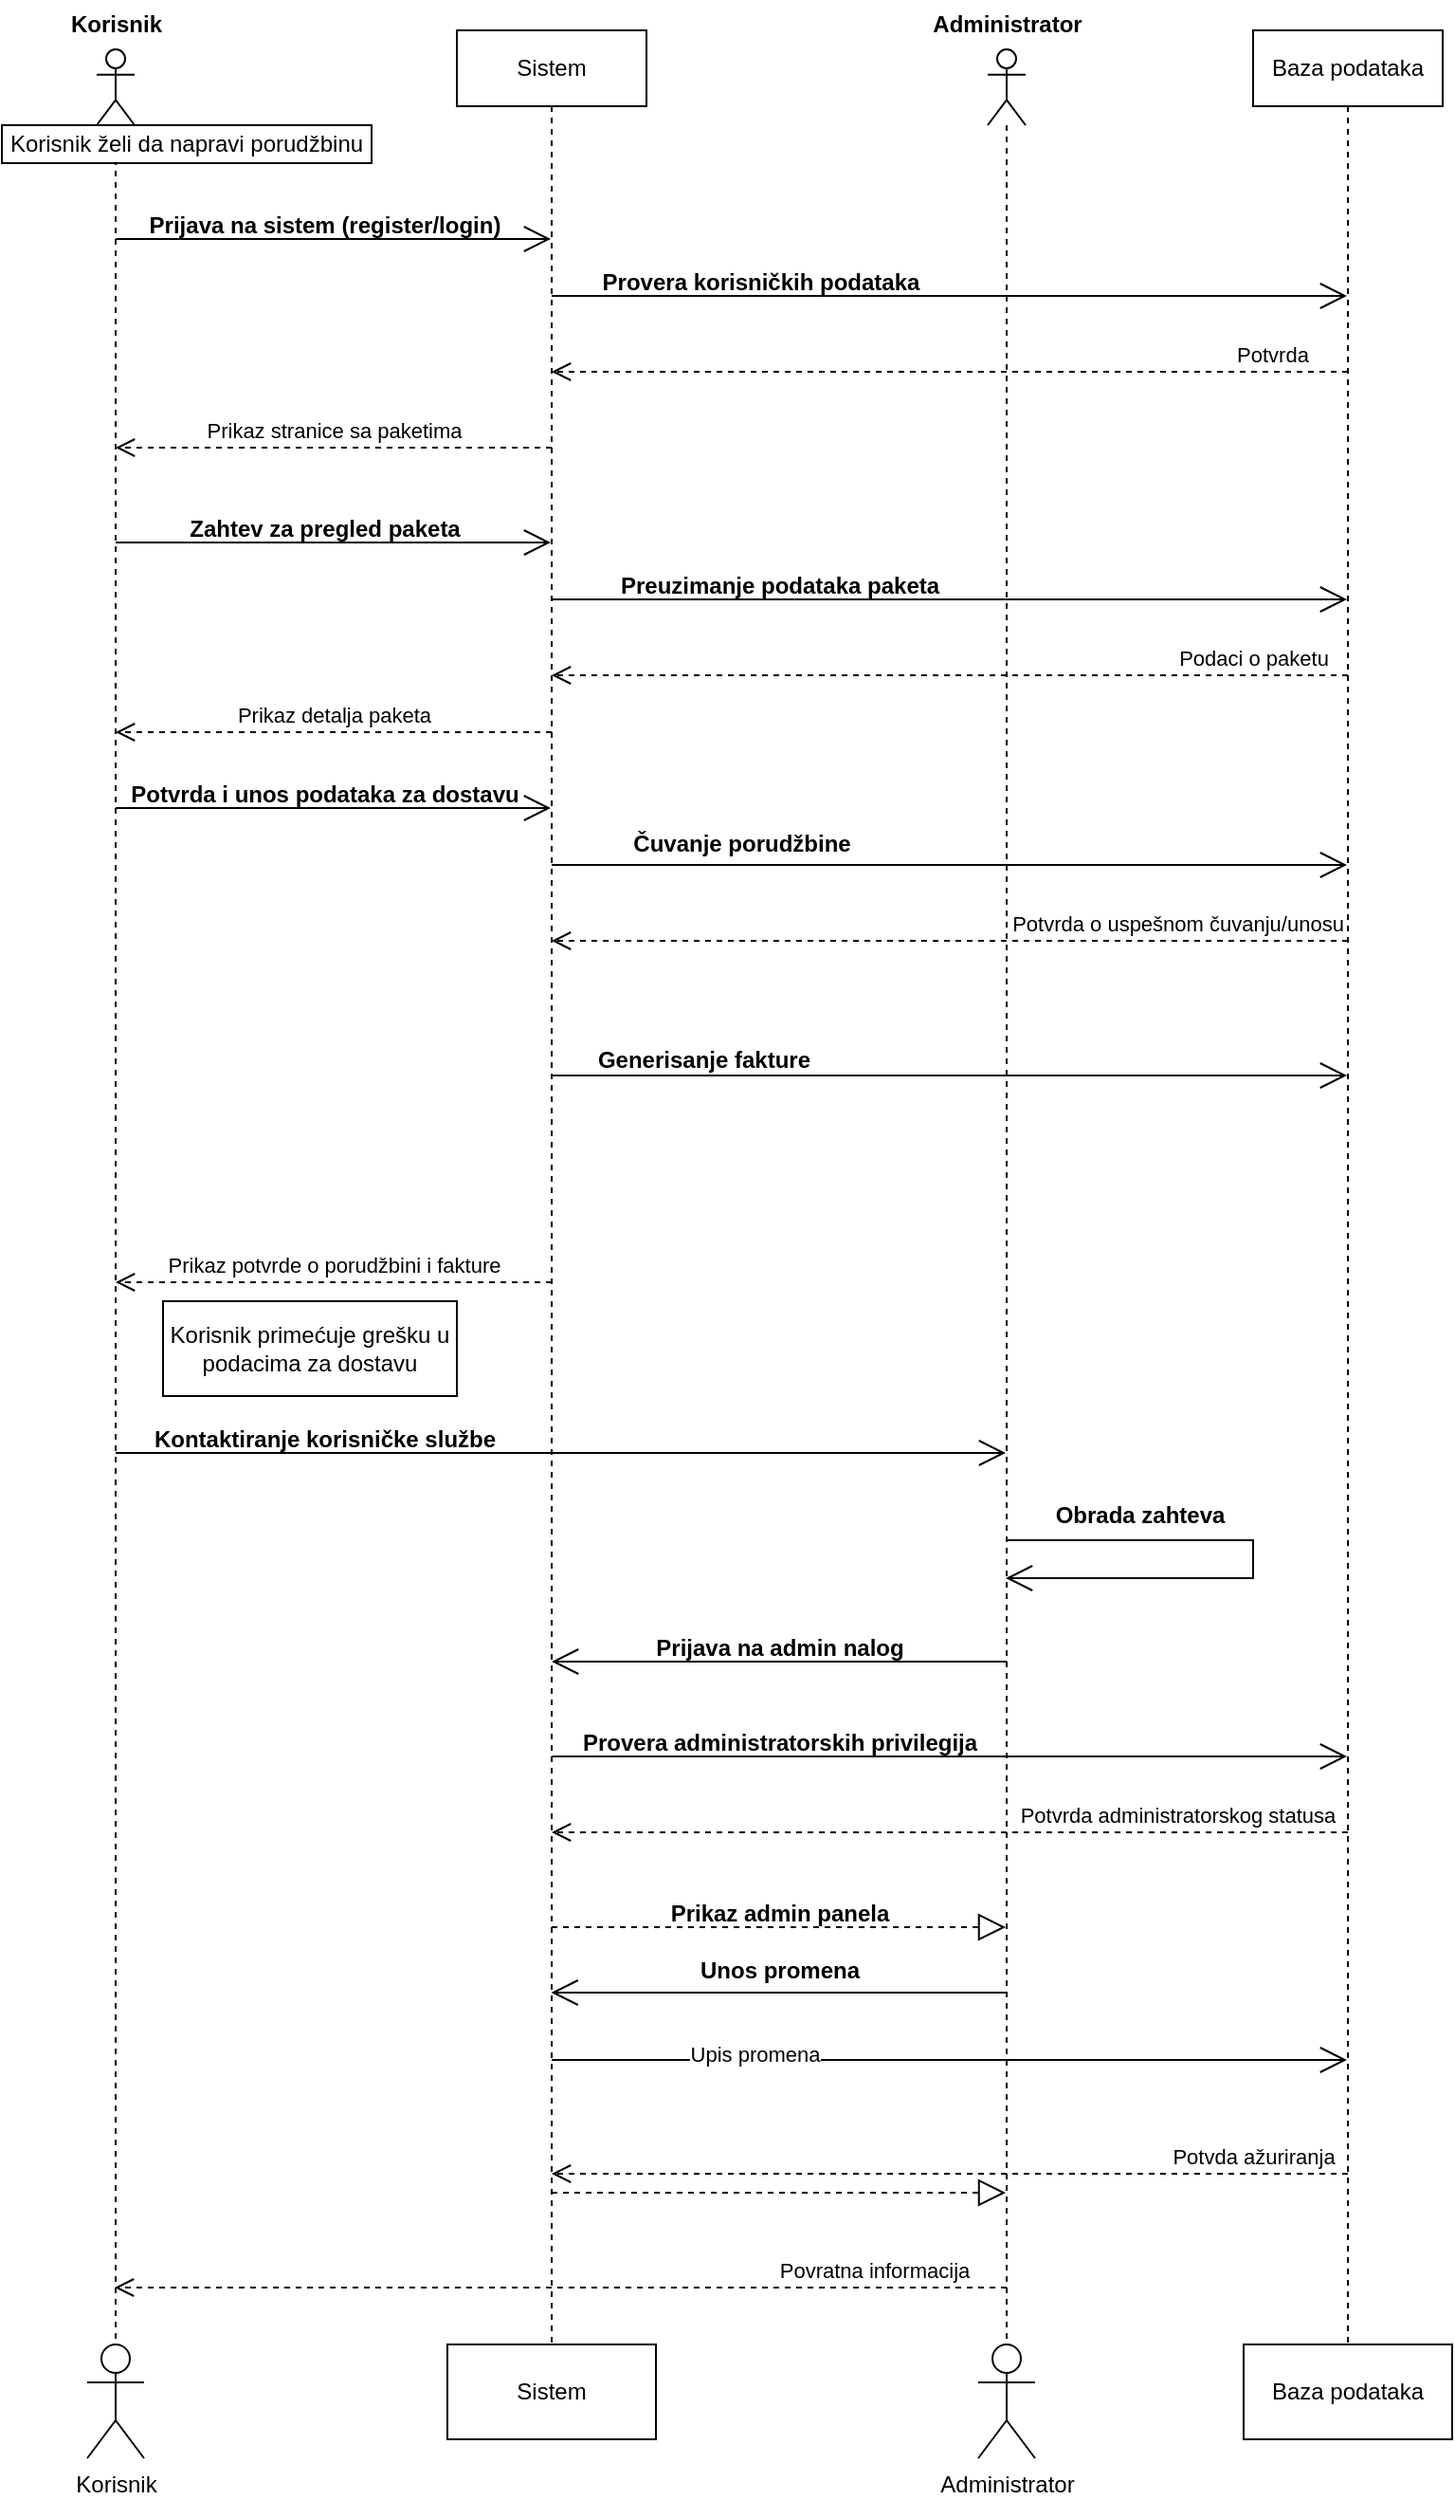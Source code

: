 <mxfile version="28.1.2">
  <diagram name="Page-1" id="5GrghE165HpYhxea3Uu-">
    <mxGraphModel dx="1395" dy="994" grid="1" gridSize="10" guides="1" tooltips="1" connect="1" arrows="1" fold="1" page="1" pageScale="1" pageWidth="827" pageHeight="1169" math="0" shadow="0">
      <root>
        <mxCell id="0" />
        <mxCell id="1" parent="0" />
        <mxCell id="atafs7xlOA75pI15_PeN-1" value="" style="shape=umlLifeline;perimeter=lifelinePerimeter;whiteSpace=wrap;html=1;container=1;dropTarget=0;collapsible=0;recursiveResize=0;outlineConnect=0;portConstraint=eastwest;newEdgeStyle={&quot;curved&quot;:0,&quot;rounded&quot;:0};participant=umlActor;" parent="1" vertex="1">
          <mxGeometry x="50" y="50" width="20" height="1210" as="geometry" />
        </mxCell>
        <mxCell id="atafs7xlOA75pI15_PeN-2" value="Korisnik" style="text;align=center;fontStyle=1;verticalAlign=middle;spacingLeft=3;spacingRight=3;strokeColor=none;rotatable=0;points=[[0,0.5],[1,0.5]];portConstraint=eastwest;html=1;" parent="1" vertex="1">
          <mxGeometry x="20" y="24" width="80" height="26" as="geometry" />
        </mxCell>
        <mxCell id="atafs7xlOA75pI15_PeN-3" value="Sistem" style="shape=umlLifeline;perimeter=lifelinePerimeter;whiteSpace=wrap;html=1;container=1;dropTarget=0;collapsible=0;recursiveResize=0;outlineConnect=0;portConstraint=eastwest;newEdgeStyle={&quot;curved&quot;:0,&quot;rounded&quot;:0};" parent="1" vertex="1">
          <mxGeometry x="240" y="40" width="100" height="1220" as="geometry" />
        </mxCell>
        <mxCell id="atafs7xlOA75pI15_PeN-4" value="" style="shape=umlLifeline;perimeter=lifelinePerimeter;whiteSpace=wrap;html=1;container=1;dropTarget=0;collapsible=0;recursiveResize=0;outlineConnect=0;portConstraint=eastwest;newEdgeStyle={&quot;curved&quot;:0,&quot;rounded&quot;:0};participant=umlActor;" parent="1" vertex="1">
          <mxGeometry x="520" y="50" width="20" height="1210" as="geometry" />
        </mxCell>
        <mxCell id="atafs7xlOA75pI15_PeN-5" value="Administrator" style="text;align=center;fontStyle=1;verticalAlign=middle;spacingLeft=3;spacingRight=3;strokeColor=none;rotatable=0;points=[[0,0.5],[1,0.5]];portConstraint=eastwest;html=1;" parent="1" vertex="1">
          <mxGeometry x="490" y="24" width="80" height="26" as="geometry" />
        </mxCell>
        <mxCell id="atafs7xlOA75pI15_PeN-6" value="Baza podataka" style="shape=umlLifeline;perimeter=lifelinePerimeter;whiteSpace=wrap;html=1;container=1;dropTarget=0;collapsible=0;recursiveResize=0;outlineConnect=0;portConstraint=eastwest;newEdgeStyle={&quot;curved&quot;:0,&quot;rounded&quot;:0};" parent="1" vertex="1">
          <mxGeometry x="660" y="40" width="100" height="1220" as="geometry" />
        </mxCell>
        <mxCell id="atafs7xlOA75pI15_PeN-7" value="Korisnik želi da napravi porudžbinu" style="html=1;whiteSpace=wrap;" parent="1" vertex="1">
          <mxGeometry y="90" width="195" height="20" as="geometry" />
        </mxCell>
        <mxCell id="atafs7xlOA75pI15_PeN-8" value="" style="endArrow=open;endFill=1;endSize=12;html=1;rounded=0;" parent="1" edge="1">
          <mxGeometry width="160" relative="1" as="geometry">
            <mxPoint x="60" y="150" as="sourcePoint" />
            <mxPoint x="289.5" y="150" as="targetPoint" />
          </mxGeometry>
        </mxCell>
        <mxCell id="atafs7xlOA75pI15_PeN-9" value="Prijava na sistem (register/login)" style="text;align=center;fontStyle=1;verticalAlign=middle;spacingLeft=3;spacingRight=3;strokeColor=none;rotatable=0;points=[[0,0.5],[1,0.5]];portConstraint=eastwest;html=1;" parent="1" vertex="1">
          <mxGeometry x="130" y="130" width="80" height="26" as="geometry" />
        </mxCell>
        <mxCell id="atafs7xlOA75pI15_PeN-11" value="" style="endArrow=open;endFill=1;endSize=12;html=1;rounded=0;" parent="1" target="atafs7xlOA75pI15_PeN-6" edge="1">
          <mxGeometry width="160" relative="1" as="geometry">
            <mxPoint x="290" y="180" as="sourcePoint" />
            <mxPoint x="450" y="180" as="targetPoint" />
          </mxGeometry>
        </mxCell>
        <mxCell id="atafs7xlOA75pI15_PeN-12" value="Provera korisničkih podataka" style="text;align=center;fontStyle=1;verticalAlign=middle;spacingLeft=3;spacingRight=3;strokeColor=none;rotatable=0;points=[[0,0.5],[1,0.5]];portConstraint=eastwest;html=1;" parent="1" vertex="1">
          <mxGeometry x="360" y="160" width="80" height="26" as="geometry" />
        </mxCell>
        <mxCell id="atafs7xlOA75pI15_PeN-13" value="Potvrda" style="html=1;verticalAlign=bottom;endArrow=open;dashed=1;endSize=8;curved=0;rounded=0;" parent="1" target="atafs7xlOA75pI15_PeN-3" edge="1">
          <mxGeometry x="-0.81" relative="1" as="geometry">
            <mxPoint x="710" y="220" as="sourcePoint" />
            <mxPoint x="630" y="220" as="targetPoint" />
            <mxPoint as="offset" />
          </mxGeometry>
        </mxCell>
        <mxCell id="atafs7xlOA75pI15_PeN-14" value="Prikaz stranice sa paketima" style="html=1;verticalAlign=bottom;endArrow=open;dashed=1;endSize=8;curved=0;rounded=0;" parent="1" target="atafs7xlOA75pI15_PeN-1" edge="1">
          <mxGeometry relative="1" as="geometry">
            <mxPoint x="290" y="260" as="sourcePoint" />
            <mxPoint x="210" y="260" as="targetPoint" />
          </mxGeometry>
        </mxCell>
        <mxCell id="atafs7xlOA75pI15_PeN-15" value="" style="endArrow=open;endFill=1;endSize=12;html=1;rounded=0;" parent="1" target="atafs7xlOA75pI15_PeN-3" edge="1">
          <mxGeometry width="160" relative="1" as="geometry">
            <mxPoint x="60" y="310" as="sourcePoint" />
            <mxPoint x="220" y="310" as="targetPoint" />
          </mxGeometry>
        </mxCell>
        <mxCell id="atafs7xlOA75pI15_PeN-16" value="Zahtev za pregled paketa" style="text;align=center;fontStyle=1;verticalAlign=middle;spacingLeft=3;spacingRight=3;strokeColor=none;rotatable=0;points=[[0,0.5],[1,0.5]];portConstraint=eastwest;html=1;" parent="1" vertex="1">
          <mxGeometry x="130" y="290" width="80" height="26" as="geometry" />
        </mxCell>
        <mxCell id="atafs7xlOA75pI15_PeN-17" value="" style="endArrow=open;endFill=1;endSize=12;html=1;rounded=0;" parent="1" target="atafs7xlOA75pI15_PeN-6" edge="1">
          <mxGeometry width="160" relative="1" as="geometry">
            <mxPoint x="290" y="340" as="sourcePoint" />
            <mxPoint x="450" y="340" as="targetPoint" />
          </mxGeometry>
        </mxCell>
        <mxCell id="atafs7xlOA75pI15_PeN-18" value="Preuzimanje podataka paketa" style="text;align=center;fontStyle=1;verticalAlign=middle;spacingLeft=3;spacingRight=3;strokeColor=none;rotatable=0;points=[[0,0.5],[1,0.5]];portConstraint=eastwest;html=1;" parent="1" vertex="1">
          <mxGeometry x="370" y="320" width="80" height="26" as="geometry" />
        </mxCell>
        <mxCell id="atafs7xlOA75pI15_PeN-19" value="Podaci o paketu" style="html=1;verticalAlign=bottom;endArrow=open;dashed=1;endSize=8;curved=0;rounded=0;" parent="1" target="atafs7xlOA75pI15_PeN-3" edge="1">
          <mxGeometry x="-0.762" relative="1" as="geometry">
            <mxPoint x="710" y="380" as="sourcePoint" />
            <mxPoint x="630" y="380" as="targetPoint" />
            <mxPoint as="offset" />
          </mxGeometry>
        </mxCell>
        <mxCell id="atafs7xlOA75pI15_PeN-20" value="Prikaz detalja paketa" style="html=1;verticalAlign=bottom;endArrow=open;dashed=1;endSize=8;curved=0;rounded=0;" parent="1" target="atafs7xlOA75pI15_PeN-1" edge="1">
          <mxGeometry relative="1" as="geometry">
            <mxPoint x="290" y="410" as="sourcePoint" />
            <mxPoint x="210" y="410" as="targetPoint" />
          </mxGeometry>
        </mxCell>
        <mxCell id="atafs7xlOA75pI15_PeN-21" value="" style="endArrow=open;endFill=1;endSize=12;html=1;rounded=0;" parent="1" target="atafs7xlOA75pI15_PeN-3" edge="1">
          <mxGeometry width="160" relative="1" as="geometry">
            <mxPoint x="60" y="450" as="sourcePoint" />
            <mxPoint x="220" y="450" as="targetPoint" />
          </mxGeometry>
        </mxCell>
        <mxCell id="atafs7xlOA75pI15_PeN-22" value="Potvrda i unos podataka za dostavu" style="text;align=center;fontStyle=1;verticalAlign=middle;spacingLeft=3;spacingRight=3;strokeColor=none;rotatable=0;points=[[0,0.5],[1,0.5]];portConstraint=eastwest;html=1;" parent="1" vertex="1">
          <mxGeometry x="130" y="430" width="80" height="26" as="geometry" />
        </mxCell>
        <mxCell id="atafs7xlOA75pI15_PeN-23" value="" style="endArrow=open;endFill=1;endSize=12;html=1;rounded=0;" parent="1" target="atafs7xlOA75pI15_PeN-6" edge="1">
          <mxGeometry width="160" relative="1" as="geometry">
            <mxPoint x="290" y="480" as="sourcePoint" />
            <mxPoint x="450" y="480" as="targetPoint" />
          </mxGeometry>
        </mxCell>
        <mxCell id="atafs7xlOA75pI15_PeN-24" value="Čuvanje porudžbine" style="text;align=center;fontStyle=1;verticalAlign=middle;spacingLeft=3;spacingRight=3;strokeColor=none;rotatable=0;points=[[0,0.5],[1,0.5]];portConstraint=eastwest;html=1;" parent="1" vertex="1">
          <mxGeometry x="350" y="456" width="80" height="26" as="geometry" />
        </mxCell>
        <mxCell id="atafs7xlOA75pI15_PeN-25" value="Potvrda o uspešnom čuvanju/unosu" style="html=1;verticalAlign=bottom;endArrow=open;dashed=1;endSize=8;curved=0;rounded=0;" parent="1" target="atafs7xlOA75pI15_PeN-3" edge="1">
          <mxGeometry x="-0.572" relative="1" as="geometry">
            <mxPoint x="710" y="520" as="sourcePoint" />
            <mxPoint x="630" y="520" as="targetPoint" />
            <mxPoint as="offset" />
          </mxGeometry>
        </mxCell>
        <mxCell id="atafs7xlOA75pI15_PeN-26" value="" style="endArrow=open;endFill=1;endSize=12;html=1;rounded=0;edgeStyle=orthogonalEdgeStyle;" parent="1" target="atafs7xlOA75pI15_PeN-6" edge="1">
          <mxGeometry width="160" relative="1" as="geometry">
            <mxPoint x="290" y="590" as="sourcePoint" />
            <mxPoint x="289.5" y="640" as="targetPoint" />
            <Array as="points">
              <mxPoint x="290" y="591" />
            </Array>
          </mxGeometry>
        </mxCell>
        <mxCell id="atafs7xlOA75pI15_PeN-27" value="Generisanje fakture" style="text;align=center;fontStyle=1;verticalAlign=middle;spacingLeft=3;spacingRight=3;strokeColor=none;rotatable=0;points=[[0,0.5],[1,0.5]];portConstraint=eastwest;html=1;" parent="1" vertex="1">
          <mxGeometry x="330" y="570" width="80" height="26" as="geometry" />
        </mxCell>
        <mxCell id="atafs7xlOA75pI15_PeN-29" value="Prikaz potvrde o porudžbini i fakture" style="html=1;verticalAlign=bottom;endArrow=open;dashed=1;endSize=8;curved=0;rounded=0;" parent="1" target="atafs7xlOA75pI15_PeN-1" edge="1">
          <mxGeometry relative="1" as="geometry">
            <mxPoint x="290" y="700" as="sourcePoint" />
            <mxPoint x="210" y="700" as="targetPoint" />
          </mxGeometry>
        </mxCell>
        <mxCell id="atafs7xlOA75pI15_PeN-30" value="Korisnik primećuje grešku u podacima za dostavu" style="html=1;whiteSpace=wrap;" parent="1" vertex="1">
          <mxGeometry x="85" y="710" width="155" height="50" as="geometry" />
        </mxCell>
        <mxCell id="atafs7xlOA75pI15_PeN-31" value="" style="endArrow=open;endFill=1;endSize=12;html=1;rounded=0;" parent="1" target="atafs7xlOA75pI15_PeN-4" edge="1">
          <mxGeometry width="160" relative="1" as="geometry">
            <mxPoint x="60" y="790" as="sourcePoint" />
            <mxPoint x="220" y="790" as="targetPoint" />
          </mxGeometry>
        </mxCell>
        <mxCell id="atafs7xlOA75pI15_PeN-32" value="Kontaktiranje korisničke službe" style="text;align=center;fontStyle=1;verticalAlign=middle;spacingLeft=3;spacingRight=3;strokeColor=none;rotatable=0;points=[[0,0.5],[1,0.5]];portConstraint=eastwest;html=1;" parent="1" vertex="1">
          <mxGeometry x="130" y="770" width="80" height="26" as="geometry" />
        </mxCell>
        <mxCell id="atafs7xlOA75pI15_PeN-33" value="" style="endArrow=open;endFill=1;endSize=12;html=1;rounded=0;edgeStyle=elbowEdgeStyle;" parent="1" edge="1">
          <mxGeometry width="160" relative="1" as="geometry">
            <mxPoint x="530" y="836" as="sourcePoint" />
            <mxPoint x="529.5" y="856" as="targetPoint" />
            <Array as="points">
              <mxPoint x="660" y="856" />
            </Array>
          </mxGeometry>
        </mxCell>
        <mxCell id="atafs7xlOA75pI15_PeN-34" value="Obrada zahteva" style="text;align=center;fontStyle=1;verticalAlign=middle;spacingLeft=3;spacingRight=3;strokeColor=none;rotatable=0;points=[[0,0.5],[1,0.5]];portConstraint=eastwest;html=1;" parent="1" vertex="1">
          <mxGeometry x="560" y="810" width="80" height="26" as="geometry" />
        </mxCell>
        <mxCell id="atafs7xlOA75pI15_PeN-35" value="Povratna informacija" style="html=1;verticalAlign=bottom;endArrow=open;dashed=1;endSize=8;curved=0;rounded=0;" parent="1" edge="1">
          <mxGeometry x="-0.702" relative="1" as="geometry">
            <mxPoint x="530" y="1230" as="sourcePoint" />
            <mxPoint x="59.5" y="1230" as="targetPoint" />
            <mxPoint as="offset" />
          </mxGeometry>
        </mxCell>
        <mxCell id="atafs7xlOA75pI15_PeN-36" value="" style="endArrow=open;endFill=1;endSize=12;html=1;rounded=0;" parent="1" target="atafs7xlOA75pI15_PeN-3" edge="1">
          <mxGeometry width="160" relative="1" as="geometry">
            <mxPoint x="530" y="900" as="sourcePoint" />
            <mxPoint x="370" y="900" as="targetPoint" />
          </mxGeometry>
        </mxCell>
        <mxCell id="atafs7xlOA75pI15_PeN-37" value="Prijava na admin nalog" style="text;align=center;fontStyle=1;verticalAlign=middle;spacingLeft=3;spacingRight=3;strokeColor=none;rotatable=0;points=[[0,0.5],[1,0.5]];portConstraint=eastwest;html=1;" parent="1" vertex="1">
          <mxGeometry x="370" y="880" width="80" height="26" as="geometry" />
        </mxCell>
        <mxCell id="atafs7xlOA75pI15_PeN-38" value="" style="endArrow=open;endFill=1;endSize=12;html=1;rounded=0;" parent="1" target="atafs7xlOA75pI15_PeN-6" edge="1">
          <mxGeometry width="160" relative="1" as="geometry">
            <mxPoint x="290" y="950" as="sourcePoint" />
            <mxPoint x="450" y="950" as="targetPoint" />
          </mxGeometry>
        </mxCell>
        <mxCell id="atafs7xlOA75pI15_PeN-39" value="Provera administratorskih privilegija" style="text;align=center;fontStyle=1;verticalAlign=middle;spacingLeft=3;spacingRight=3;strokeColor=none;rotatable=0;points=[[0,0.5],[1,0.5]];portConstraint=eastwest;html=1;" parent="1" vertex="1">
          <mxGeometry x="370" y="930" width="80" height="26" as="geometry" />
        </mxCell>
        <mxCell id="atafs7xlOA75pI15_PeN-40" value="Potvrda administratorskog statusa" style="html=1;verticalAlign=bottom;endArrow=open;dashed=1;endSize=8;curved=0;rounded=0;" parent="1" target="atafs7xlOA75pI15_PeN-3" edge="1">
          <mxGeometry x="-0.572" relative="1" as="geometry">
            <mxPoint x="710" y="990" as="sourcePoint" />
            <mxPoint x="630" y="990" as="targetPoint" />
            <mxPoint as="offset" />
          </mxGeometry>
        </mxCell>
        <mxCell id="atafs7xlOA75pI15_PeN-41" value="" style="endArrow=block;dashed=1;endFill=0;endSize=12;html=1;rounded=0;" parent="1" target="atafs7xlOA75pI15_PeN-4" edge="1">
          <mxGeometry width="160" relative="1" as="geometry">
            <mxPoint x="290" y="1040" as="sourcePoint" />
            <mxPoint x="450" y="1040" as="targetPoint" />
          </mxGeometry>
        </mxCell>
        <mxCell id="atafs7xlOA75pI15_PeN-42" value="Prikaz admin panela" style="text;align=center;fontStyle=1;verticalAlign=middle;spacingLeft=3;spacingRight=3;strokeColor=none;rotatable=0;points=[[0,0.5],[1,0.5]];portConstraint=eastwest;html=1;" parent="1" vertex="1">
          <mxGeometry x="370" y="1020" width="80" height="26" as="geometry" />
        </mxCell>
        <mxCell id="atafs7xlOA75pI15_PeN-43" value="" style="endArrow=open;endFill=1;endSize=12;html=1;rounded=0;" parent="1" edge="1">
          <mxGeometry width="160" relative="1" as="geometry">
            <mxPoint x="530.25" y="1074.5" as="sourcePoint" />
            <mxPoint x="289.75" y="1074.5" as="targetPoint" />
          </mxGeometry>
        </mxCell>
        <mxCell id="atafs7xlOA75pI15_PeN-44" value="Unos promena" style="text;align=center;fontStyle=1;verticalAlign=middle;spacingLeft=3;spacingRight=3;strokeColor=none;rotatable=0;points=[[0,0.5],[1,0.5]];portConstraint=eastwest;html=1;" parent="1" vertex="1">
          <mxGeometry x="370" y="1050" width="80" height="26" as="geometry" />
        </mxCell>
        <mxCell id="atafs7xlOA75pI15_PeN-46" value="" style="endArrow=open;endFill=1;endSize=12;html=1;rounded=0;" parent="1" edge="1">
          <mxGeometry width="160" relative="1" as="geometry">
            <mxPoint x="290" y="1110" as="sourcePoint" />
            <mxPoint x="709.5" y="1110" as="targetPoint" />
          </mxGeometry>
        </mxCell>
        <mxCell id="atafs7xlOA75pI15_PeN-47" value="Upis promena" style="edgeLabel;html=1;align=center;verticalAlign=middle;resizable=0;points=[];" parent="atafs7xlOA75pI15_PeN-46" vertex="1" connectable="0">
          <mxGeometry x="-0.491" y="3" relative="1" as="geometry">
            <mxPoint as="offset" />
          </mxGeometry>
        </mxCell>
        <mxCell id="atafs7xlOA75pI15_PeN-51" value="Potvda ažuriranja" style="html=1;verticalAlign=bottom;endArrow=open;dashed=1;endSize=8;curved=0;rounded=0;" parent="1" target="atafs7xlOA75pI15_PeN-3" edge="1">
          <mxGeometry x="-0.762" relative="1" as="geometry">
            <mxPoint x="710" y="1170" as="sourcePoint" />
            <mxPoint x="630" y="1170" as="targetPoint" />
            <mxPoint as="offset" />
          </mxGeometry>
        </mxCell>
        <mxCell id="atafs7xlOA75pI15_PeN-52" value="" style="endArrow=block;dashed=1;endFill=0;endSize=12;html=1;rounded=0;" parent="1" target="atafs7xlOA75pI15_PeN-4" edge="1">
          <mxGeometry width="160" relative="1" as="geometry">
            <mxPoint x="290" y="1180" as="sourcePoint" />
            <mxPoint x="450" y="1180" as="targetPoint" />
          </mxGeometry>
        </mxCell>
        <mxCell id="atafs7xlOA75pI15_PeN-53" value="Korisnik" style="shape=umlActor;verticalLabelPosition=bottom;verticalAlign=top;html=1;" parent="1" vertex="1">
          <mxGeometry x="45" y="1260" width="30" height="60" as="geometry" />
        </mxCell>
        <mxCell id="atafs7xlOA75pI15_PeN-54" value="Administrator" style="shape=umlActor;verticalLabelPosition=bottom;verticalAlign=top;html=1;" parent="1" vertex="1">
          <mxGeometry x="515" y="1260" width="30" height="60" as="geometry" />
        </mxCell>
        <mxCell id="atafs7xlOA75pI15_PeN-55" value="Sistem" style="html=1;whiteSpace=wrap;" parent="1" vertex="1">
          <mxGeometry x="235" y="1260" width="110" height="50" as="geometry" />
        </mxCell>
        <mxCell id="atafs7xlOA75pI15_PeN-56" value="Baza podataka" style="html=1;whiteSpace=wrap;" parent="1" vertex="1">
          <mxGeometry x="655" y="1260" width="110" height="50" as="geometry" />
        </mxCell>
      </root>
    </mxGraphModel>
  </diagram>
</mxfile>
